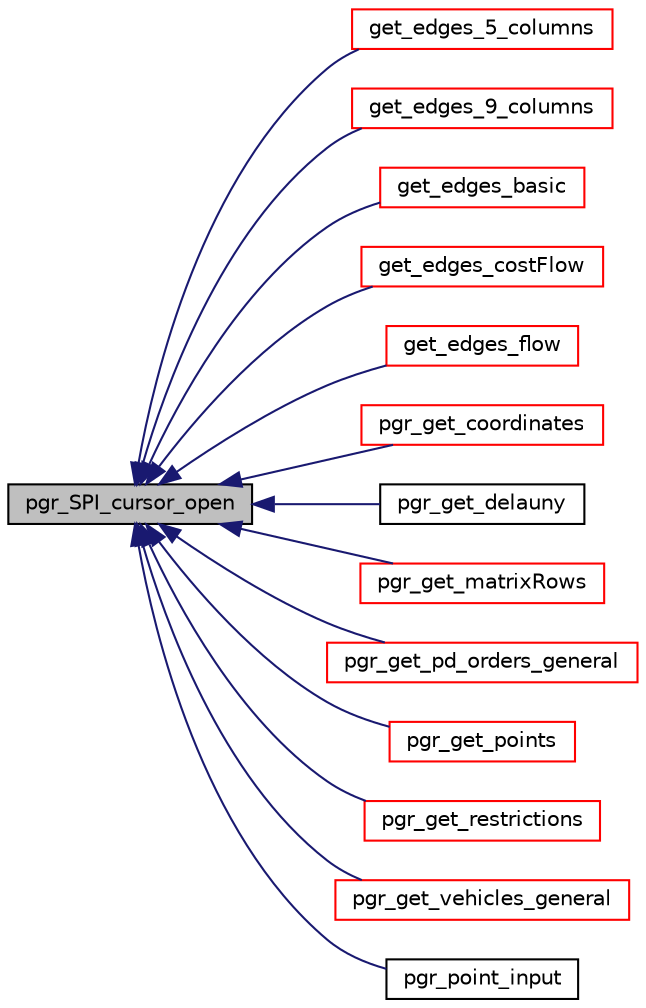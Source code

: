 digraph "pgr_SPI_cursor_open"
{
  edge [fontname="Helvetica",fontsize="10",labelfontname="Helvetica",labelfontsize="10"];
  node [fontname="Helvetica",fontsize="10",shape=record];
  rankdir="LR";
  Node15 [label="pgr_SPI_cursor_open",height=0.2,width=0.4,color="black", fillcolor="grey75", style="filled", fontcolor="black"];
  Node15 -> Node16 [dir="back",color="midnightblue",fontsize="10",style="solid",fontname="Helvetica"];
  Node16 [label="get_edges_5_columns",height=0.2,width=0.4,color="red", fillcolor="white", style="filled",URL="$edges__input_8c.html#ab0db65aa6de02562c019ab29c2d46db7"];
  Node15 -> Node30 [dir="back",color="midnightblue",fontsize="10",style="solid",fontname="Helvetica"];
  Node30 [label="get_edges_9_columns",height=0.2,width=0.4,color="red", fillcolor="white", style="filled",URL="$edges__input_8c.html#a7212342c0a0fc0ce4cfce8bfecffc551"];
  Node15 -> Node38 [dir="back",color="midnightblue",fontsize="10",style="solid",fontname="Helvetica"];
  Node38 [label="get_edges_basic",height=0.2,width=0.4,color="red", fillcolor="white", style="filled",URL="$edges__input_8c.html#ac7601ed1a32c26cfadce2793a618214e"];
  Node15 -> Node42 [dir="back",color="midnightblue",fontsize="10",style="solid",fontname="Helvetica"];
  Node42 [label="get_edges_costFlow",height=0.2,width=0.4,color="red", fillcolor="white", style="filled",URL="$edges__input_8c.html#a46fcf61e4ec6e38507bd72d0de9a1b16"];
  Node15 -> Node46 [dir="back",color="midnightblue",fontsize="10",style="solid",fontname="Helvetica"];
  Node46 [label="get_edges_flow",height=0.2,width=0.4,color="red", fillcolor="white", style="filled",URL="$edges__input_8c.html#ab9561bc873997fb2d1766e3f18c91875"];
  Node15 -> Node50 [dir="back",color="midnightblue",fontsize="10",style="solid",fontname="Helvetica"];
  Node50 [label="pgr_get_coordinates",height=0.2,width=0.4,color="red", fillcolor="white", style="filled",URL="$coordinates__input_8h.html#a54deb1af794ff39f4589ca73b610b6d5",tooltip="bigint id, float x, float y, "];
  Node15 -> Node53 [dir="back",color="midnightblue",fontsize="10",style="solid",fontname="Helvetica"];
  Node53 [label="pgr_get_delauny",height=0.2,width=0.4,color="black", fillcolor="white", style="filled",URL="$delauny__input_8h.html#aa9cbf4322d3f279429ffac4a8cd0548c",tooltip="bigint tid, bigint pid, float x, float y, "];
  Node15 -> Node54 [dir="back",color="midnightblue",fontsize="10",style="solid",fontname="Helvetica"];
  Node54 [label="pgr_get_matrixRows",height=0.2,width=0.4,color="red", fillcolor="white", style="filled",URL="$matrixRows__input_8h.html#a6d9e7937e5b60b1f2d1b49c5e19c68e5",tooltip="bigint start_vid, bigint end_vid, float agg_cost, "];
  Node15 -> Node57 [dir="back",color="midnightblue",fontsize="10",style="solid",fontname="Helvetica"];
  Node57 [label="pgr_get_pd_orders_general",height=0.2,width=0.4,color="red", fillcolor="white", style="filled",URL="$orders__input_8c.html#ab3262397da4122ba16c4a04490c075d2"];
  Node15 -> Node62 [dir="back",color="midnightblue",fontsize="10",style="solid",fontname="Helvetica"];
  Node62 [label="pgr_get_points",height=0.2,width=0.4,color="red", fillcolor="white", style="filled",URL="$points__input_8h.html#ac232d3ed3b477a88ecbb17992c083aa8",tooltip="pgr_get_points "];
  Node15 -> Node65 [dir="back",color="midnightblue",fontsize="10",style="solid",fontname="Helvetica"];
  Node65 [label="pgr_get_restrictions",height=0.2,width=0.4,color="red", fillcolor="white", style="filled",URL="$restrictions__input_8h.html#ad63bede1afc0fe03735388c928c104fd"];
  Node15 -> Node68 [dir="back",color="midnightblue",fontsize="10",style="solid",fontname="Helvetica"];
  Node68 [label="pgr_get_vehicles_general",height=0.2,width=0.4,color="red", fillcolor="white", style="filled",URL="$vehicles__input_8c.html#af860b69fdf7c334dd9d9f37f60a33355"];
  Node15 -> Node71 [dir="back",color="midnightblue",fontsize="10",style="solid",fontname="Helvetica"];
  Node71 [label="pgr_point_input",height=0.2,width=0.4,color="black", fillcolor="white", style="filled",URL="$pgr__point__input_8h.html#a4a343e43a5104c15ca95b946379015ea",tooltip="pgr_point_input "];
}
